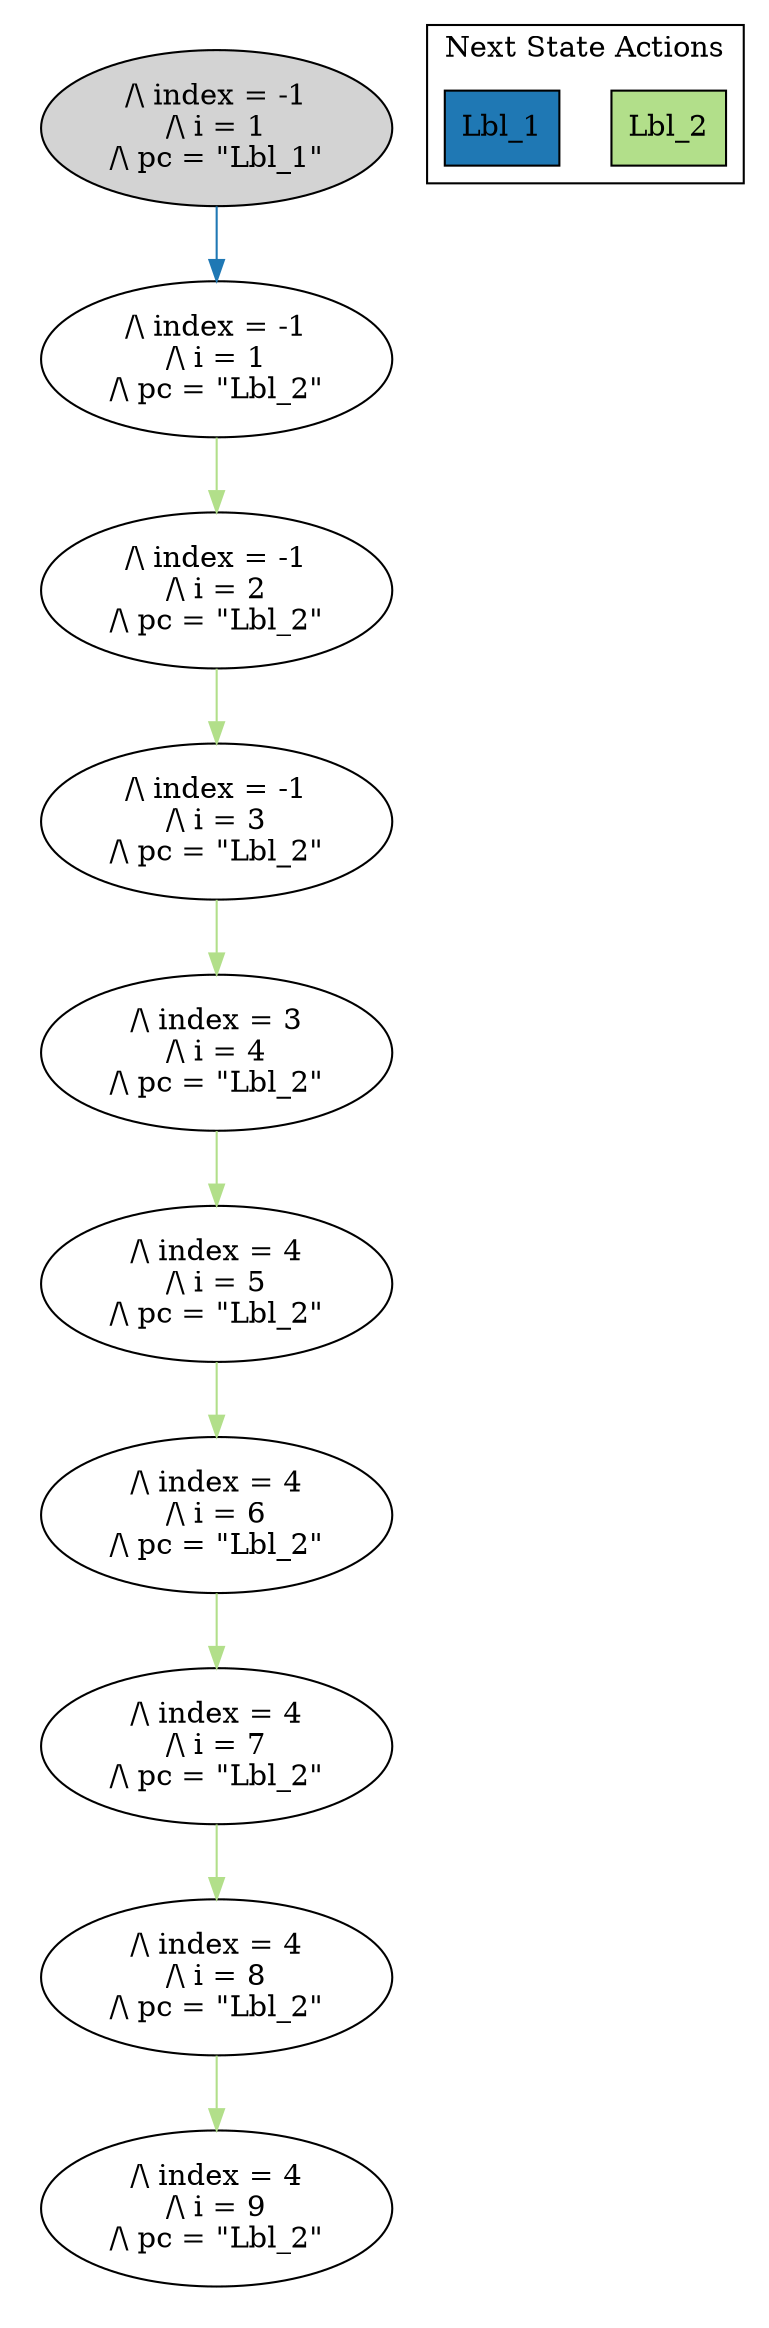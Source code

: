strict digraph DiskGraph {
edge [colorscheme="paired12"]
nodesep=0.35;
subgraph cluster_graph {
color="white";
7939638514781702488 [label="/\\ index = -1\n/\\ i = 1\n/\\ pc = \"Lbl_1\"",style = filled]
7939638514781702488 -> -2567422598125279453 [label="",color="2",fontcolor="2"];
-2567422598125279453 [label="/\\ index = -1\n/\\ i = 1\n/\\ pc = \"Lbl_2\""];
-2567422598125279453 -> -4977320142038823114 [label="",color="3",fontcolor="3"];
-4977320142038823114 [label="/\\ index = -1\n/\\ i = 2\n/\\ pc = \"Lbl_2\""];
-4977320142038823114 -> 5819151367308457500 [label="",color="3",fontcolor="3"];
5819151367308457500 [label="/\\ index = -1\n/\\ i = 3\n/\\ pc = \"Lbl_2\""];
5819151367308457500 -> -5454698785542948790 [label="",color="3",fontcolor="3"];
-5454698785542948790 [label="/\\ index = 3\n/\\ i = 4\n/\\ pc = \"Lbl_2\""];
-5454698785542948790 -> -1738340613180228686 [label="",color="3",fontcolor="3"];
-1738340613180228686 [label="/\\ index = 4\n/\\ i = 5\n/\\ pc = \"Lbl_2\""];
-1738340613180228686 -> -9127807569282313305 [label="",color="3",fontcolor="3"];
-9127807569282313305 [label="/\\ index = 4\n/\\ i = 6\n/\\ pc = \"Lbl_2\""];
-9127807569282313305 -> 7745986323915827853 [label="",color="3",fontcolor="3"];
7745986323915827853 [label="/\\ index = 4\n/\\ i = 7\n/\\ pc = \"Lbl_2\""];
7745986323915827853 -> -3475456633709100633 [label="",color="3",fontcolor="3"];
-3475456633709100633 [label="/\\ index = 4\n/\\ i = 8\n/\\ pc = \"Lbl_2\""];
-3475456633709100633 -> 2731561263040149645 [label="",color="3",fontcolor="3"];
2731561263040149645 [label="/\\ index = 4\n/\\ i = 9\n/\\ pc = \"Lbl_2\""];
{rank = same; 7939638514781702488;}
{rank = same; -2567422598125279453;}
{rank = same; -4977320142038823114;}
{rank = same; 5819151367308457500;}
{rank = same; -5454698785542948790;}
{rank = same; -1738340613180228686;}
{rank = same; -9127807569282313305;}
{rank = same; 7745986323915827853;}
{rank = same; -3475456633709100633;}
}
subgraph cluster_legend {graph[style=bold];label = "Next State Actions" style="solid"
node [ labeljust="l",colorscheme="paired12",style=filled,shape=record ]
Lbl_2 [label="Lbl_2",fillcolor=3]
Lbl_1 [label="Lbl_1",fillcolor=2]
}}